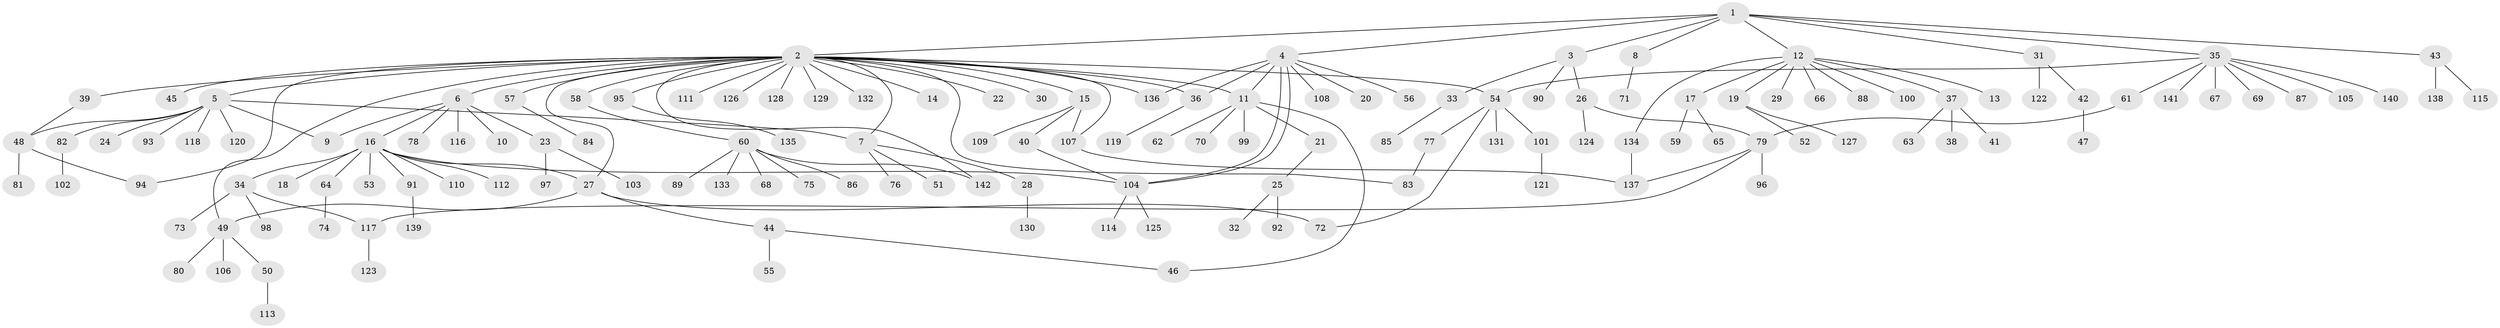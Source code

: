 // coarse degree distribution, {8: 0.023255813953488372, 13: 0.023255813953488372, 4: 0.18604651162790697, 3: 0.09302325581395349, 1: 0.3953488372093023, 2: 0.20930232558139536, 5: 0.046511627906976744, 6: 0.023255813953488372}
// Generated by graph-tools (version 1.1) at 2025/50/03/04/25 22:50:44]
// undirected, 142 vertices, 163 edges
graph export_dot {
  node [color=gray90,style=filled];
  1;
  2;
  3;
  4;
  5;
  6;
  7;
  8;
  9;
  10;
  11;
  12;
  13;
  14;
  15;
  16;
  17;
  18;
  19;
  20;
  21;
  22;
  23;
  24;
  25;
  26;
  27;
  28;
  29;
  30;
  31;
  32;
  33;
  34;
  35;
  36;
  37;
  38;
  39;
  40;
  41;
  42;
  43;
  44;
  45;
  46;
  47;
  48;
  49;
  50;
  51;
  52;
  53;
  54;
  55;
  56;
  57;
  58;
  59;
  60;
  61;
  62;
  63;
  64;
  65;
  66;
  67;
  68;
  69;
  70;
  71;
  72;
  73;
  74;
  75;
  76;
  77;
  78;
  79;
  80;
  81;
  82;
  83;
  84;
  85;
  86;
  87;
  88;
  89;
  90;
  91;
  92;
  93;
  94;
  95;
  96;
  97;
  98;
  99;
  100;
  101;
  102;
  103;
  104;
  105;
  106;
  107;
  108;
  109;
  110;
  111;
  112;
  113;
  114;
  115;
  116;
  117;
  118;
  119;
  120;
  121;
  122;
  123;
  124;
  125;
  126;
  127;
  128;
  129;
  130;
  131;
  132;
  133;
  134;
  135;
  136;
  137;
  138;
  139;
  140;
  141;
  142;
  1 -- 2;
  1 -- 3;
  1 -- 4;
  1 -- 8;
  1 -- 12;
  1 -- 31;
  1 -- 35;
  1 -- 43;
  2 -- 5;
  2 -- 6;
  2 -- 7;
  2 -- 11;
  2 -- 14;
  2 -- 15;
  2 -- 22;
  2 -- 27;
  2 -- 30;
  2 -- 36;
  2 -- 39;
  2 -- 45;
  2 -- 49;
  2 -- 54;
  2 -- 57;
  2 -- 58;
  2 -- 83;
  2 -- 94;
  2 -- 95;
  2 -- 107;
  2 -- 111;
  2 -- 126;
  2 -- 128;
  2 -- 129;
  2 -- 132;
  2 -- 136;
  2 -- 142;
  3 -- 26;
  3 -- 33;
  3 -- 90;
  4 -- 11;
  4 -- 20;
  4 -- 36;
  4 -- 56;
  4 -- 104;
  4 -- 104;
  4 -- 108;
  4 -- 136;
  5 -- 7;
  5 -- 9;
  5 -- 24;
  5 -- 48;
  5 -- 82;
  5 -- 93;
  5 -- 118;
  5 -- 120;
  6 -- 9;
  6 -- 10;
  6 -- 16;
  6 -- 23;
  6 -- 78;
  6 -- 116;
  7 -- 28;
  7 -- 51;
  7 -- 76;
  8 -- 71;
  11 -- 21;
  11 -- 46;
  11 -- 62;
  11 -- 70;
  11 -- 99;
  12 -- 13;
  12 -- 17;
  12 -- 19;
  12 -- 29;
  12 -- 37;
  12 -- 66;
  12 -- 88;
  12 -- 100;
  12 -- 134;
  15 -- 40;
  15 -- 107;
  15 -- 109;
  16 -- 18;
  16 -- 27;
  16 -- 34;
  16 -- 53;
  16 -- 64;
  16 -- 91;
  16 -- 104;
  16 -- 110;
  16 -- 112;
  17 -- 59;
  17 -- 65;
  19 -- 52;
  19 -- 127;
  21 -- 25;
  23 -- 97;
  23 -- 103;
  25 -- 32;
  25 -- 92;
  26 -- 79;
  26 -- 124;
  27 -- 44;
  27 -- 49;
  27 -- 72;
  28 -- 130;
  31 -- 42;
  31 -- 122;
  33 -- 85;
  34 -- 73;
  34 -- 98;
  34 -- 117;
  35 -- 54;
  35 -- 61;
  35 -- 67;
  35 -- 69;
  35 -- 87;
  35 -- 105;
  35 -- 140;
  35 -- 141;
  36 -- 119;
  37 -- 38;
  37 -- 41;
  37 -- 63;
  39 -- 48;
  40 -- 104;
  42 -- 47;
  43 -- 115;
  43 -- 138;
  44 -- 46;
  44 -- 55;
  48 -- 81;
  48 -- 94;
  49 -- 50;
  49 -- 80;
  49 -- 106;
  50 -- 113;
  54 -- 72;
  54 -- 77;
  54 -- 101;
  54 -- 131;
  57 -- 84;
  58 -- 60;
  60 -- 68;
  60 -- 75;
  60 -- 86;
  60 -- 89;
  60 -- 133;
  60 -- 142;
  61 -- 79;
  64 -- 74;
  77 -- 83;
  79 -- 96;
  79 -- 117;
  79 -- 137;
  82 -- 102;
  91 -- 139;
  95 -- 135;
  101 -- 121;
  104 -- 114;
  104 -- 125;
  107 -- 137;
  117 -- 123;
  134 -- 137;
}
